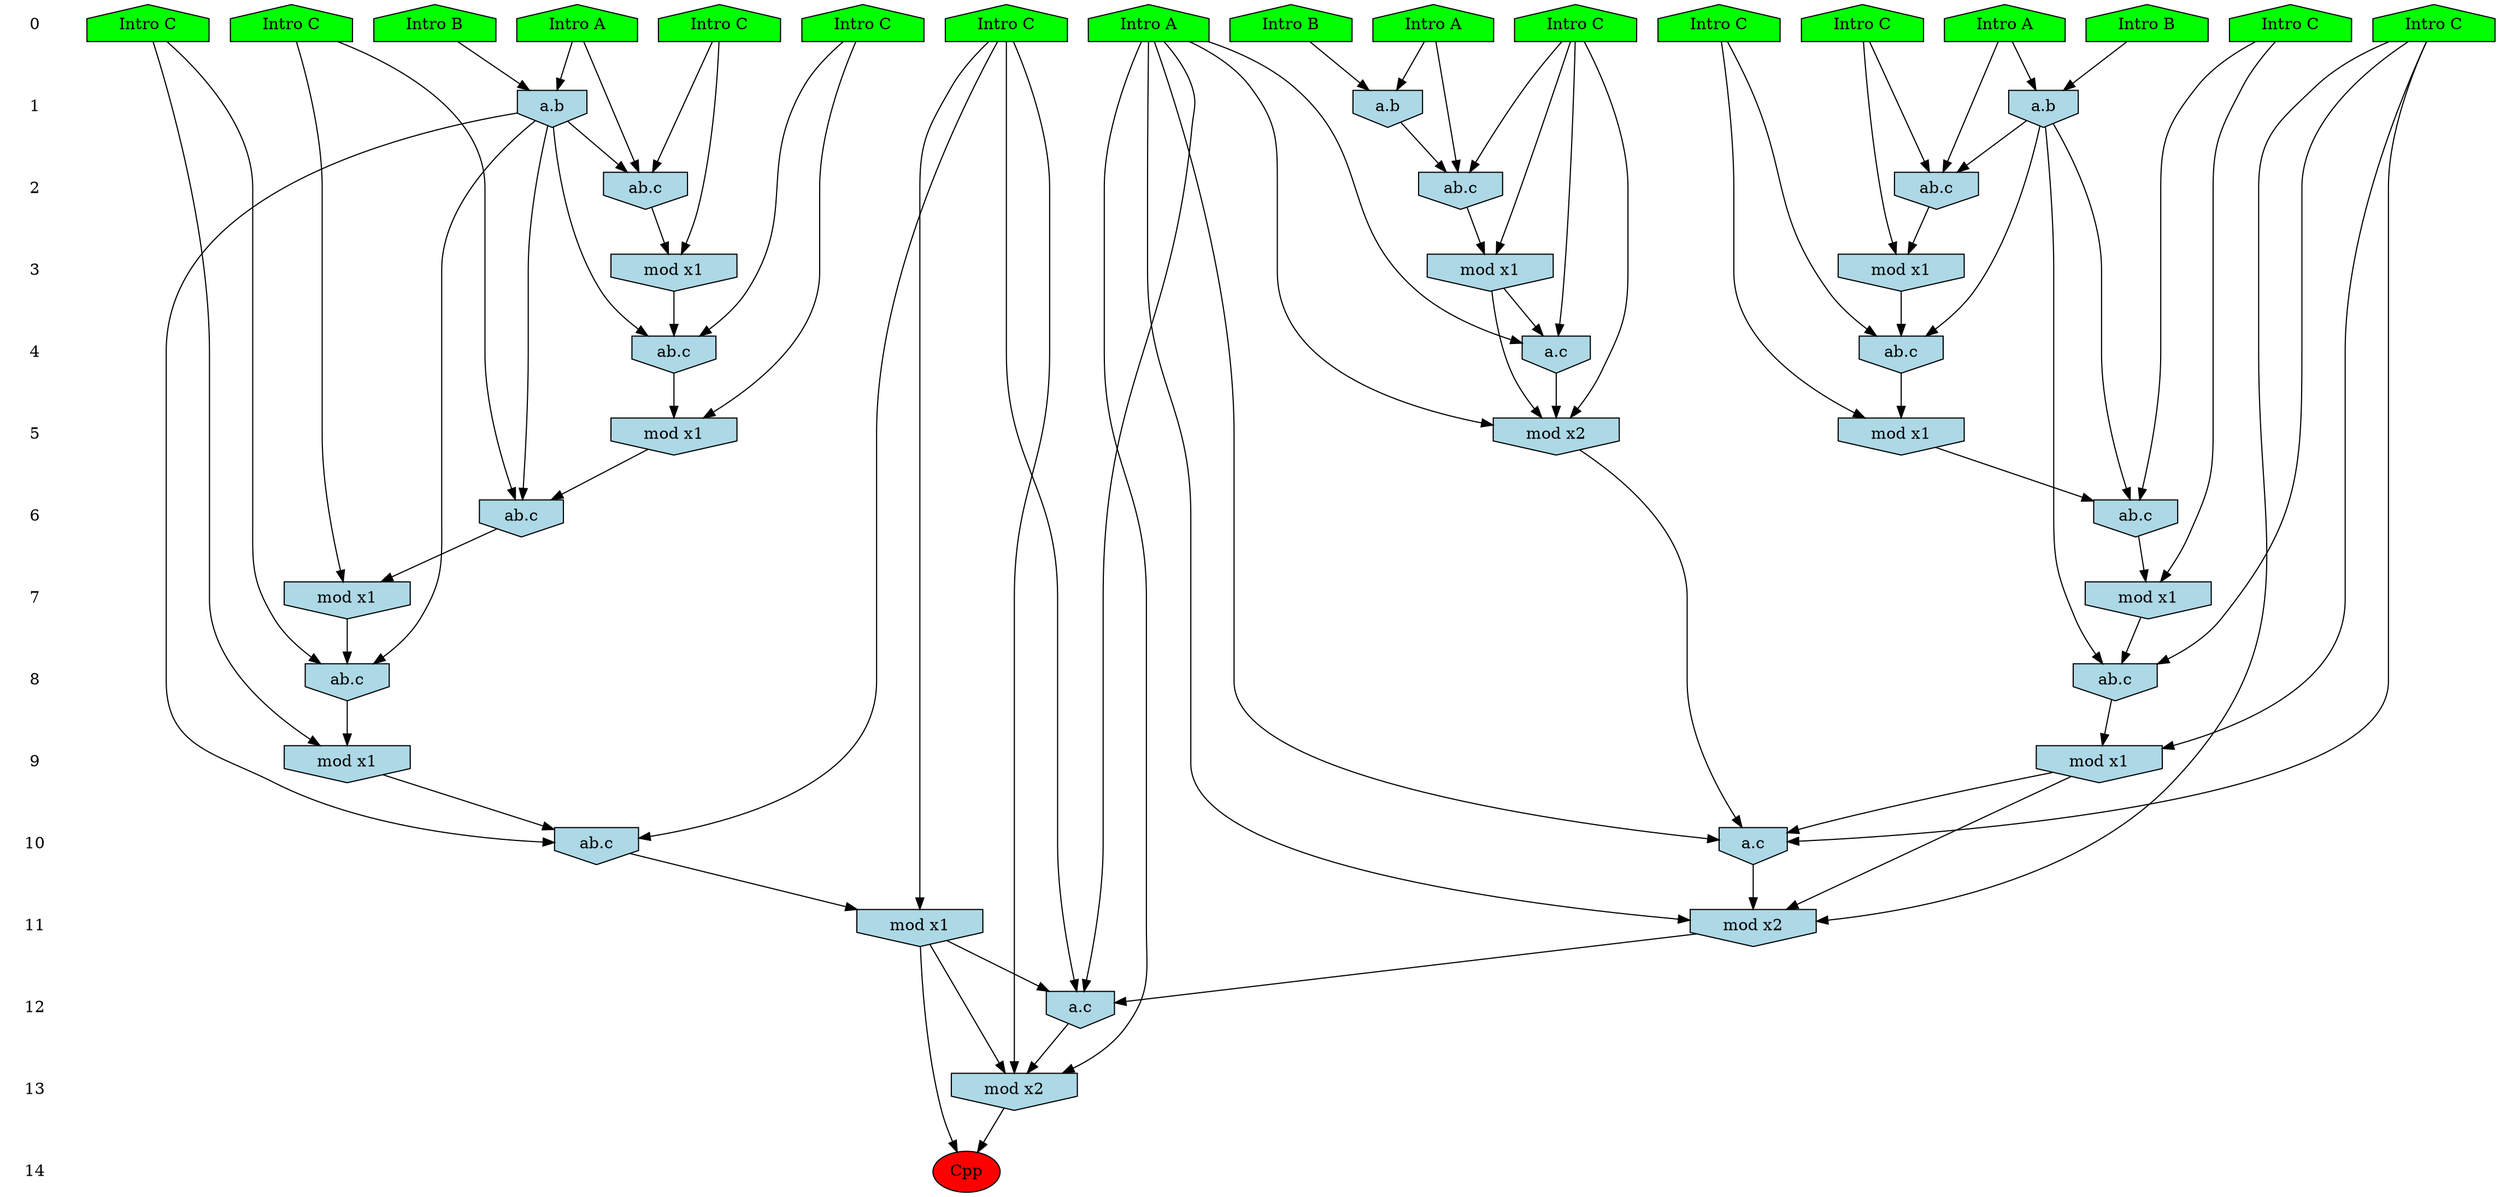 /* Compression of 1 causal flows obtained in average at 2.064239E+01 t.u */
/* Compressed causal flows were: [3848] */
digraph G{
 ranksep=.5 ; 
{ rank = same ; "0" [shape=plaintext] ; node_1 [label ="Intro A", shape=house, style=filled, fillcolor=green] ;
node_2 [label ="Intro B", shape=house, style=filled, fillcolor=green] ;
node_3 [label ="Intro B", shape=house, style=filled, fillcolor=green] ;
node_4 [label ="Intro A", shape=house, style=filled, fillcolor=green] ;
node_5 [label ="Intro A", shape=house, style=filled, fillcolor=green] ;
node_6 [label ="Intro B", shape=house, style=filled, fillcolor=green] ;
node_7 [label ="Intro A", shape=house, style=filled, fillcolor=green] ;
node_8 [label ="Intro C", shape=house, style=filled, fillcolor=green] ;
node_9 [label ="Intro C", shape=house, style=filled, fillcolor=green] ;
node_10 [label ="Intro C", shape=house, style=filled, fillcolor=green] ;
node_11 [label ="Intro C", shape=house, style=filled, fillcolor=green] ;
node_12 [label ="Intro C", shape=house, style=filled, fillcolor=green] ;
node_13 [label ="Intro C", shape=house, style=filled, fillcolor=green] ;
node_14 [label ="Intro C", shape=house, style=filled, fillcolor=green] ;
node_15 [label ="Intro C", shape=house, style=filled, fillcolor=green] ;
node_16 [label ="Intro C", shape=house, style=filled, fillcolor=green] ;
node_17 [label ="Intro C", shape=house, style=filled, fillcolor=green] ;
}
{ rank = same ; "1" [shape=plaintext] ; node_18 [label="a.b", shape=invhouse, style=filled, fillcolor = lightblue] ;
node_20 [label="a.b", shape=invhouse, style=filled, fillcolor = lightblue] ;
node_23 [label="a.b", shape=invhouse, style=filled, fillcolor = lightblue] ;
}
{ rank = same ; "2" [shape=plaintext] ; node_19 [label="ab.c", shape=invhouse, style=filled, fillcolor = lightblue] ;
node_21 [label="ab.c", shape=invhouse, style=filled, fillcolor = lightblue] ;
node_27 [label="ab.c", shape=invhouse, style=filled, fillcolor = lightblue] ;
}
{ rank = same ; "3" [shape=plaintext] ; node_22 [label="mod x1", shape=invhouse, style=filled, fillcolor = lightblue] ;
node_28 [label="mod x1", shape=invhouse, style=filled, fillcolor = lightblue] ;
node_32 [label="mod x1", shape=invhouse, style=filled, fillcolor = lightblue] ;
}
{ rank = same ; "4" [shape=plaintext] ; node_24 [label="ab.c", shape=invhouse, style=filled, fillcolor = lightblue] ;
node_31 [label="a.c", shape=invhouse, style=filled, fillcolor = lightblue] ;
node_33 [label="ab.c", shape=invhouse, style=filled, fillcolor = lightblue] ;
}
{ rank = same ; "5" [shape=plaintext] ; node_25 [label="mod x1", shape=invhouse, style=filled, fillcolor = lightblue] ;
node_34 [label="mod x1", shape=invhouse, style=filled, fillcolor = lightblue] ;
node_35 [label="mod x2", shape=invhouse, style=filled, fillcolor = lightblue] ;
}
{ rank = same ; "6" [shape=plaintext] ; node_26 [label="ab.c", shape=invhouse, style=filled, fillcolor = lightblue] ;
node_37 [label="ab.c", shape=invhouse, style=filled, fillcolor = lightblue] ;
}
{ rank = same ; "7" [shape=plaintext] ; node_29 [label="mod x1", shape=invhouse, style=filled, fillcolor = lightblue] ;
node_38 [label="mod x1", shape=invhouse, style=filled, fillcolor = lightblue] ;
}
{ rank = same ; "8" [shape=plaintext] ; node_30 [label="ab.c", shape=invhouse, style=filled, fillcolor = lightblue] ;
node_39 [label="ab.c", shape=invhouse, style=filled, fillcolor = lightblue] ;
}
{ rank = same ; "9" [shape=plaintext] ; node_36 [label="mod x1", shape=invhouse, style=filled, fillcolor = lightblue] ;
node_40 [label="mod x1", shape=invhouse, style=filled, fillcolor = lightblue] ;
}
{ rank = same ; "10" [shape=plaintext] ; node_41 [label="ab.c", shape=invhouse, style=filled, fillcolor = lightblue] ;
node_43 [label="a.c", shape=invhouse, style=filled, fillcolor = lightblue] ;
}
{ rank = same ; "11" [shape=plaintext] ; node_42 [label="mod x1", shape=invhouse, style=filled, fillcolor = lightblue] ;
node_44 [label="mod x2", shape=invhouse, style=filled, fillcolor = lightblue] ;
}
{ rank = same ; "12" [shape=plaintext] ; node_45 [label="a.c", shape=invhouse, style=filled, fillcolor = lightblue] ;
}
{ rank = same ; "13" [shape=plaintext] ; node_46 [label="mod x2", shape=invhouse, style=filled, fillcolor = lightblue] ;
}
{ rank = same ; "14" [shape=plaintext] ; node_47 [label ="Cpp", style=filled, fillcolor=red] ;
}
"0" -> "1" [style="invis"]; 
"1" -> "2" [style="invis"]; 
"2" -> "3" [style="invis"]; 
"3" -> "4" [style="invis"]; 
"4" -> "5" [style="invis"]; 
"5" -> "6" [style="invis"]; 
"6" -> "7" [style="invis"]; 
"7" -> "8" [style="invis"]; 
"8" -> "9" [style="invis"]; 
"9" -> "10" [style="invis"]; 
"10" -> "11" [style="invis"]; 
"11" -> "12" [style="invis"]; 
"12" -> "13" [style="invis"]; 
"13" -> "14" [style="invis"]; 
node_2 -> node_18
node_5 -> node_18
node_5 -> node_19
node_16 -> node_19
node_18 -> node_19
node_3 -> node_20
node_7 -> node_20
node_7 -> node_21
node_14 -> node_21
node_20 -> node_21
node_14 -> node_22
node_21 -> node_22
node_1 -> node_23
node_6 -> node_23
node_8 -> node_24
node_20 -> node_24
node_22 -> node_24
node_8 -> node_25
node_24 -> node_25
node_15 -> node_26
node_20 -> node_26
node_25 -> node_26
node_1 -> node_27
node_12 -> node_27
node_23 -> node_27
node_12 -> node_28
node_27 -> node_28
node_15 -> node_29
node_26 -> node_29
node_11 -> node_30
node_20 -> node_30
node_29 -> node_30
node_4 -> node_31
node_12 -> node_31
node_28 -> node_31
node_16 -> node_32
node_19 -> node_32
node_9 -> node_33
node_18 -> node_33
node_32 -> node_33
node_9 -> node_34
node_33 -> node_34
node_4 -> node_35
node_12 -> node_35
node_28 -> node_35
node_31 -> node_35
node_11 -> node_36
node_30 -> node_36
node_10 -> node_37
node_18 -> node_37
node_34 -> node_37
node_10 -> node_38
node_37 -> node_38
node_17 -> node_39
node_18 -> node_39
node_38 -> node_39
node_17 -> node_40
node_39 -> node_40
node_13 -> node_41
node_18 -> node_41
node_40 -> node_41
node_13 -> node_42
node_41 -> node_42
node_4 -> node_43
node_11 -> node_43
node_35 -> node_43
node_36 -> node_43
node_4 -> node_44
node_11 -> node_44
node_36 -> node_44
node_43 -> node_44
node_4 -> node_45
node_13 -> node_45
node_42 -> node_45
node_44 -> node_45
node_4 -> node_46
node_13 -> node_46
node_42 -> node_46
node_45 -> node_46
node_42 -> node_47
node_46 -> node_47
}
/*
 Dot generation time: 0.000191
*/